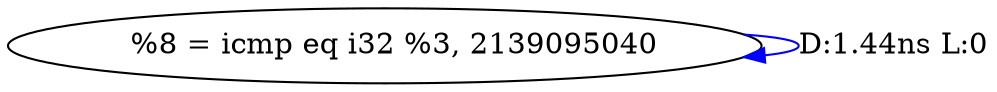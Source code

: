 digraph {
Node0x35b7f70[label="  %8 = icmp eq i32 %3, 2139095040"];
Node0x35b7f70 -> Node0x35b7f70[label="D:1.44ns L:0",color=blue];
}
